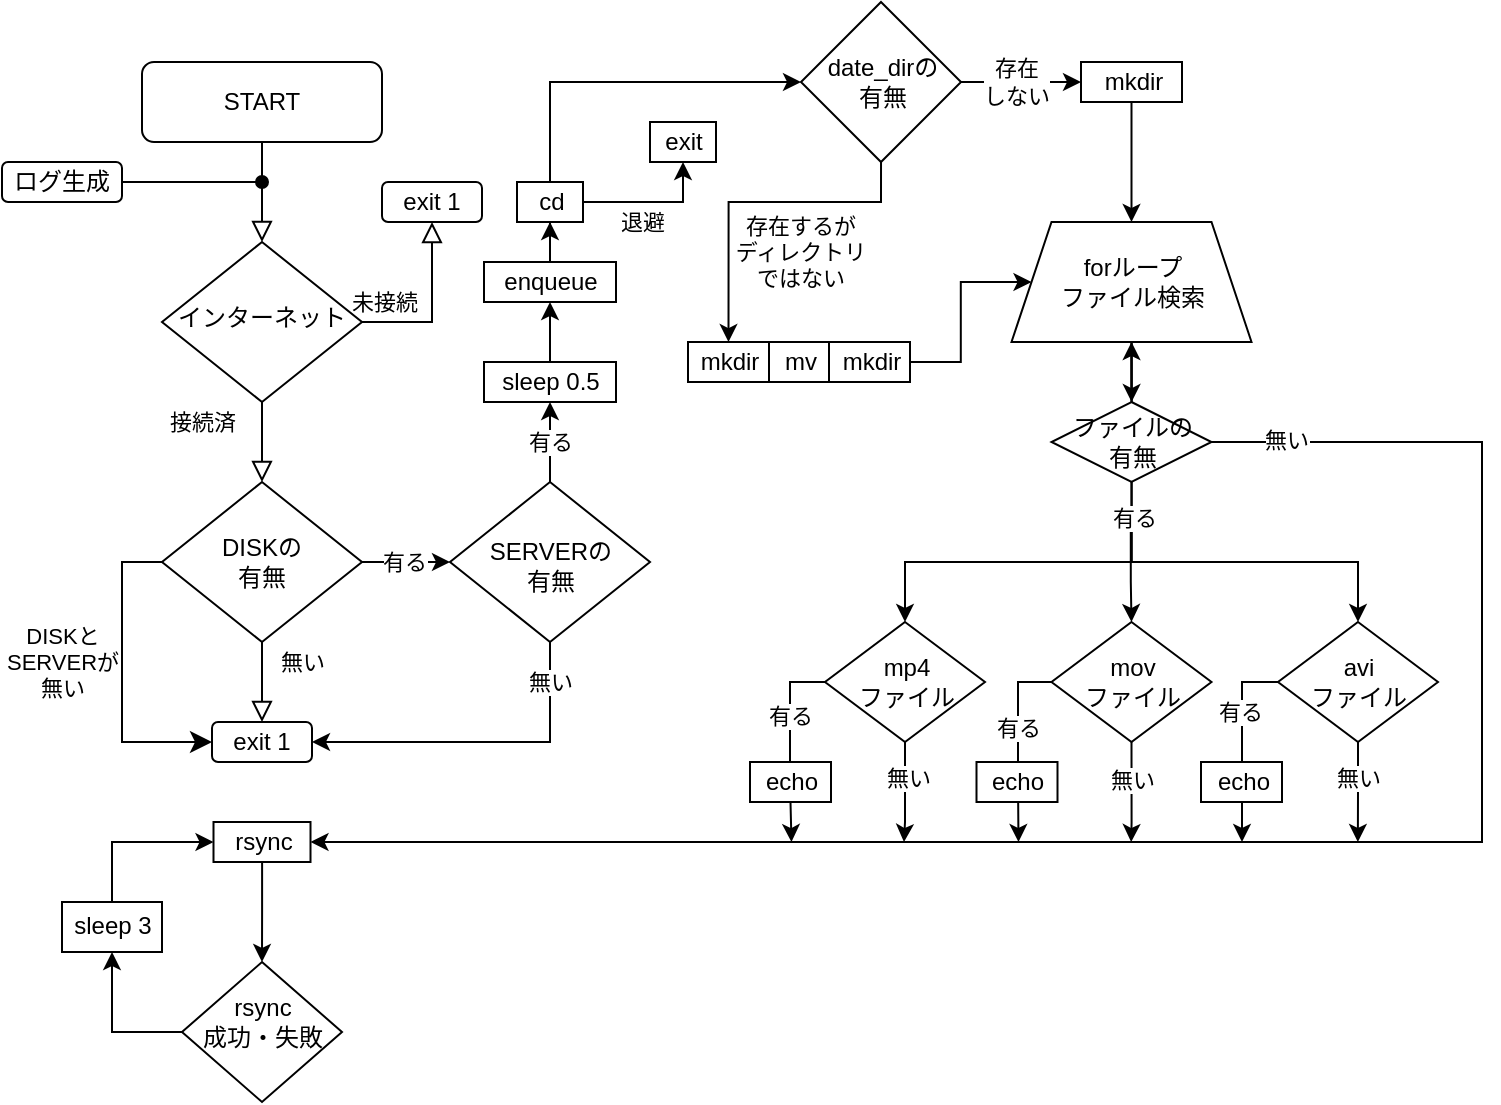 <mxfile version="24.7.8">
  <diagram id="C5RBs43oDa-KdzZeNtuy" name="Page-1">
    <mxGraphModel dx="648" dy="773" grid="1" gridSize="10" guides="1" tooltips="1" connect="1" arrows="1" fold="1" page="1" pageScale="1" pageWidth="827" pageHeight="1169" math="0" shadow="0">
      <root>
        <mxCell id="WIyWlLk6GJQsqaUBKTNV-0" />
        <mxCell id="WIyWlLk6GJQsqaUBKTNV-1" parent="WIyWlLk6GJQsqaUBKTNV-0" />
        <mxCell id="WIyWlLk6GJQsqaUBKTNV-2" value="" style="rounded=0;html=1;jettySize=auto;orthogonalLoop=1;fontSize=11;endArrow=block;endFill=0;endSize=8;strokeWidth=1;shadow=0;labelBackgroundColor=none;edgeStyle=orthogonalEdgeStyle;" parent="WIyWlLk6GJQsqaUBKTNV-1" source="WIyWlLk6GJQsqaUBKTNV-3" target="WIyWlLk6GJQsqaUBKTNV-6" edge="1">
          <mxGeometry relative="1" as="geometry" />
        </mxCell>
        <mxCell id="WIyWlLk6GJQsqaUBKTNV-3" value="START" style="rounded=1;whiteSpace=wrap;html=1;fontSize=12;glass=0;strokeWidth=1;shadow=0;" parent="WIyWlLk6GJQsqaUBKTNV-1" vertex="1">
          <mxGeometry x="110" y="70" width="120" height="40" as="geometry" />
        </mxCell>
        <mxCell id="WIyWlLk6GJQsqaUBKTNV-4" value="接続済" style="rounded=0;html=1;jettySize=auto;orthogonalLoop=1;fontSize=11;endArrow=block;endFill=0;endSize=8;strokeWidth=1;shadow=0;labelBackgroundColor=none;edgeStyle=orthogonalEdgeStyle;" parent="WIyWlLk6GJQsqaUBKTNV-1" source="WIyWlLk6GJQsqaUBKTNV-6" target="WIyWlLk6GJQsqaUBKTNV-10" edge="1">
          <mxGeometry x="-0.5" y="-30" relative="1" as="geometry">
            <mxPoint as="offset" />
          </mxGeometry>
        </mxCell>
        <mxCell id="WIyWlLk6GJQsqaUBKTNV-5" value="未接続" style="edgeStyle=orthogonalEdgeStyle;rounded=0;html=1;jettySize=auto;orthogonalLoop=1;fontSize=11;endArrow=block;endFill=0;endSize=8;strokeWidth=1;shadow=0;labelBackgroundColor=none;exitX=1;exitY=0.5;exitDx=0;exitDy=0;entryX=0.5;entryY=1;entryDx=0;entryDy=0;" parent="WIyWlLk6GJQsqaUBKTNV-1" edge="1">
          <mxGeometry x="-0.755" y="10" relative="1" as="geometry">
            <mxPoint as="offset" />
            <mxPoint x="220" y="200.0" as="sourcePoint" />
            <mxPoint x="255" y="150" as="targetPoint" />
            <Array as="points">
              <mxPoint x="255" y="200" />
            </Array>
          </mxGeometry>
        </mxCell>
        <mxCell id="WIyWlLk6GJQsqaUBKTNV-6" value="インターネット" style="rhombus;whiteSpace=wrap;html=1;shadow=0;fontFamily=Helvetica;fontSize=12;align=center;strokeWidth=1;spacing=6;spacingTop=-4;" parent="WIyWlLk6GJQsqaUBKTNV-1" vertex="1">
          <mxGeometry x="120" y="160" width="100" height="80" as="geometry" />
        </mxCell>
        <mxCell id="WIyWlLk6GJQsqaUBKTNV-7" value="exit 1" style="rounded=1;whiteSpace=wrap;html=1;fontSize=12;glass=0;strokeWidth=1;shadow=0;" parent="WIyWlLk6GJQsqaUBKTNV-1" vertex="1">
          <mxGeometry x="230" y="130" width="50" height="20" as="geometry" />
        </mxCell>
        <mxCell id="WIyWlLk6GJQsqaUBKTNV-8" value="無い" style="rounded=0;html=1;jettySize=auto;orthogonalLoop=1;fontSize=11;endArrow=block;endFill=0;endSize=8;strokeWidth=1;shadow=0;labelBackgroundColor=none;edgeStyle=orthogonalEdgeStyle;" parent="WIyWlLk6GJQsqaUBKTNV-1" source="WIyWlLk6GJQsqaUBKTNV-10" target="WIyWlLk6GJQsqaUBKTNV-11" edge="1">
          <mxGeometry x="-0.5" y="20" relative="1" as="geometry">
            <mxPoint as="offset" />
          </mxGeometry>
        </mxCell>
        <mxCell id="yHdLgCbYJAdLB_9oFA_i-16" value="" style="edgeStyle=orthogonalEdgeStyle;rounded=0;orthogonalLoop=1;jettySize=auto;html=1;" edge="1" parent="WIyWlLk6GJQsqaUBKTNV-1" source="WIyWlLk6GJQsqaUBKTNV-10" target="yHdLgCbYJAdLB_9oFA_i-15">
          <mxGeometry relative="1" as="geometry" />
        </mxCell>
        <mxCell id="yHdLgCbYJAdLB_9oFA_i-30" value="有る" style="edgeLabel;html=1;align=center;verticalAlign=middle;resizable=0;points=[];" vertex="1" connectable="0" parent="yHdLgCbYJAdLB_9oFA_i-16">
          <mxGeometry x="-0.48" relative="1" as="geometry">
            <mxPoint x="9" as="offset" />
          </mxGeometry>
        </mxCell>
        <mxCell id="WIyWlLk6GJQsqaUBKTNV-10" value="DISKの&lt;div&gt;有無&lt;/div&gt;" style="rhombus;whiteSpace=wrap;html=1;shadow=0;fontFamily=Helvetica;fontSize=12;align=center;strokeWidth=1;spacing=6;spacingTop=0;" parent="WIyWlLk6GJQsqaUBKTNV-1" vertex="1">
          <mxGeometry x="120" y="280" width="100" height="80" as="geometry" />
        </mxCell>
        <mxCell id="WIyWlLk6GJQsqaUBKTNV-11" value="exit 1" style="rounded=1;whiteSpace=wrap;html=1;fontSize=12;glass=0;strokeWidth=1;shadow=0;" parent="WIyWlLk6GJQsqaUBKTNV-1" vertex="1">
          <mxGeometry x="145" y="400" width="50" height="20" as="geometry" />
        </mxCell>
        <mxCell id="yHdLgCbYJAdLB_9oFA_i-1" value="" style="edgeStyle=elbowEdgeStyle;elbow=vertical;endArrow=classic;html=1;curved=0;rounded=0;endSize=8;startSize=8;hachureGap=4;fontFamily=Architects Daughter;fontSource=https%3A%2F%2Ffonts.googleapis.com%2Fcss%3Ffamily%3DArchitects%2BDaughter;exitX=0;exitY=0.5;exitDx=0;exitDy=0;entryX=0;entryY=0.5;entryDx=0;entryDy=0;" edge="1" parent="WIyWlLk6GJQsqaUBKTNV-1" source="WIyWlLk6GJQsqaUBKTNV-10" target="WIyWlLk6GJQsqaUBKTNV-11">
          <mxGeometry width="50" height="50" relative="1" as="geometry">
            <mxPoint x="160" y="610" as="sourcePoint" />
            <mxPoint x="210" y="560" as="targetPoint" />
            <Array as="points">
              <mxPoint x="100" y="380" />
            </Array>
          </mxGeometry>
        </mxCell>
        <mxCell id="yHdLgCbYJAdLB_9oFA_i-3" value="DISKと&lt;div&gt;SERVERが&lt;/div&gt;&lt;div&gt;無い&lt;/div&gt;" style="edgeLabel;html=1;align=center;verticalAlign=middle;resizable=0;points=[];" vertex="1" connectable="0" parent="yHdLgCbYJAdLB_9oFA_i-1">
          <mxGeometry x="-0.664" y="1" relative="1" as="geometry">
            <mxPoint x="-31" y="44" as="offset" />
          </mxGeometry>
        </mxCell>
        <mxCell id="yHdLgCbYJAdLB_9oFA_i-12" value="" style="edgeStyle=orthogonalEdgeStyle;rounded=0;orthogonalLoop=1;jettySize=auto;html=1;endArrow=oval;endFill=1;" edge="1" parent="WIyWlLk6GJQsqaUBKTNV-1">
          <mxGeometry relative="1" as="geometry">
            <mxPoint x="100" y="130" as="sourcePoint" />
            <mxPoint x="170" y="130" as="targetPoint" />
          </mxGeometry>
        </mxCell>
        <mxCell id="yHdLgCbYJAdLB_9oFA_i-13" value="ログ生成" style="rounded=1;whiteSpace=wrap;html=1;fontSize=12;glass=0;strokeWidth=1;shadow=0;" vertex="1" parent="WIyWlLk6GJQsqaUBKTNV-1">
          <mxGeometry x="40" y="120" width="60" height="20" as="geometry" />
        </mxCell>
        <mxCell id="yHdLgCbYJAdLB_9oFA_i-20" value="" style="edgeStyle=orthogonalEdgeStyle;rounded=0;orthogonalLoop=1;jettySize=auto;html=1;" edge="1" parent="WIyWlLk6GJQsqaUBKTNV-1" source="yHdLgCbYJAdLB_9oFA_i-15" target="yHdLgCbYJAdLB_9oFA_i-19">
          <mxGeometry relative="1" as="geometry" />
        </mxCell>
        <mxCell id="yHdLgCbYJAdLB_9oFA_i-21" value="有る" style="edgeLabel;html=1;align=center;verticalAlign=middle;resizable=0;points=[];" vertex="1" connectable="0" parent="yHdLgCbYJAdLB_9oFA_i-20">
          <mxGeometry x="-0.221" relative="1" as="geometry">
            <mxPoint y="-5" as="offset" />
          </mxGeometry>
        </mxCell>
        <mxCell id="yHdLgCbYJAdLB_9oFA_i-23" value="無い" style="edgeStyle=orthogonalEdgeStyle;rounded=0;orthogonalLoop=1;jettySize=auto;html=1;entryX=1;entryY=0.5;entryDx=0;entryDy=0;" edge="1" parent="WIyWlLk6GJQsqaUBKTNV-1" source="yHdLgCbYJAdLB_9oFA_i-15" target="WIyWlLk6GJQsqaUBKTNV-11">
          <mxGeometry x="-0.763" relative="1" as="geometry">
            <Array as="points">
              <mxPoint x="314" y="410" />
            </Array>
            <mxPoint as="offset" />
          </mxGeometry>
        </mxCell>
        <mxCell id="yHdLgCbYJAdLB_9oFA_i-15" value="SERVERの&lt;div&gt;有無&lt;/div&gt;" style="rhombus;whiteSpace=wrap;html=1;shadow=0;fontFamily=Helvetica;fontSize=12;align=center;strokeWidth=1;spacing=6;spacingTop=3;verticalAlign=middle;horizontal=1;spacingLeft=1;" vertex="1" parent="WIyWlLk6GJQsqaUBKTNV-1">
          <mxGeometry x="264" y="280" width="100" height="80" as="geometry" />
        </mxCell>
        <mxCell id="yHdLgCbYJAdLB_9oFA_i-27" value="" style="edgeStyle=orthogonalEdgeStyle;rounded=0;orthogonalLoop=1;jettySize=auto;html=1;" edge="1" parent="WIyWlLk6GJQsqaUBKTNV-1" source="yHdLgCbYJAdLB_9oFA_i-19" target="yHdLgCbYJAdLB_9oFA_i-26">
          <mxGeometry relative="1" as="geometry" />
        </mxCell>
        <mxCell id="yHdLgCbYJAdLB_9oFA_i-19" value="sleep 0.5" style="whiteSpace=wrap;html=1;shadow=0;strokeWidth=1;spacing=6;spacingTop=-1;spacingLeft=1;verticalAlign=middle;" vertex="1" parent="WIyWlLk6GJQsqaUBKTNV-1">
          <mxGeometry x="281" y="220" width="66" height="20" as="geometry" />
        </mxCell>
        <mxCell id="yHdLgCbYJAdLB_9oFA_i-29" value="" style="edgeStyle=orthogonalEdgeStyle;rounded=0;orthogonalLoop=1;jettySize=auto;html=1;" edge="1" parent="WIyWlLk6GJQsqaUBKTNV-1" source="yHdLgCbYJAdLB_9oFA_i-26" target="yHdLgCbYJAdLB_9oFA_i-28">
          <mxGeometry relative="1" as="geometry" />
        </mxCell>
        <mxCell id="yHdLgCbYJAdLB_9oFA_i-26" value="enqueue" style="whiteSpace=wrap;html=1;shadow=0;strokeWidth=1;spacing=6;spacingTop=-1;spacingLeft=1;verticalAlign=middle;" vertex="1" parent="WIyWlLk6GJQsqaUBKTNV-1">
          <mxGeometry x="281" y="170" width="66" height="20" as="geometry" />
        </mxCell>
        <mxCell id="yHdLgCbYJAdLB_9oFA_i-32" value="" style="edgeStyle=orthogonalEdgeStyle;rounded=0;orthogonalLoop=1;jettySize=auto;html=1;exitX=0.5;exitY=0;exitDx=0;exitDy=0;entryX=0;entryY=0.5;entryDx=0;entryDy=0;" edge="1" parent="WIyWlLk6GJQsqaUBKTNV-1" source="yHdLgCbYJAdLB_9oFA_i-28" target="yHdLgCbYJAdLB_9oFA_i-34">
          <mxGeometry relative="1" as="geometry">
            <Array as="points">
              <mxPoint x="314" y="80" />
            </Array>
          </mxGeometry>
        </mxCell>
        <mxCell id="yHdLgCbYJAdLB_9oFA_i-33" value="退避" style="edgeLabel;html=1;align=center;verticalAlign=middle;resizable=0;points=[];" vertex="1" connectable="0" parent="yHdLgCbYJAdLB_9oFA_i-32">
          <mxGeometry x="-0.546" relative="1" as="geometry">
            <mxPoint x="46" y="60" as="offset" />
          </mxGeometry>
        </mxCell>
        <mxCell id="yHdLgCbYJAdLB_9oFA_i-28" value="cd" style="whiteSpace=wrap;html=1;shadow=0;strokeWidth=1;spacing=6;spacingTop=-1;spacingLeft=1;verticalAlign=middle;" vertex="1" parent="WIyWlLk6GJQsqaUBKTNV-1">
          <mxGeometry x="297.5" y="130" width="33" height="20" as="geometry" />
        </mxCell>
        <mxCell id="yHdLgCbYJAdLB_9oFA_i-31" value="exit" style="whiteSpace=wrap;html=1;shadow=0;strokeWidth=1;spacing=6;spacingTop=-1;spacingLeft=1;verticalAlign=middle;" vertex="1" parent="WIyWlLk6GJQsqaUBKTNV-1">
          <mxGeometry x="364" y="100" width="33" height="20" as="geometry" />
        </mxCell>
        <mxCell id="yHdLgCbYJAdLB_9oFA_i-37" value="" style="edgeStyle=orthogonalEdgeStyle;rounded=0;orthogonalLoop=1;jettySize=auto;html=1;" edge="1" parent="WIyWlLk6GJQsqaUBKTNV-1" source="yHdLgCbYJAdLB_9oFA_i-34" target="yHdLgCbYJAdLB_9oFA_i-36">
          <mxGeometry relative="1" as="geometry" />
        </mxCell>
        <mxCell id="yHdLgCbYJAdLB_9oFA_i-38" value="存在&lt;div&gt;しない&lt;/div&gt;" style="edgeLabel;html=1;align=center;verticalAlign=middle;resizable=0;points=[];" vertex="1" connectable="0" parent="yHdLgCbYJAdLB_9oFA_i-37">
          <mxGeometry x="-0.507" y="-1" relative="1" as="geometry">
            <mxPoint x="12" y="-1" as="offset" />
          </mxGeometry>
        </mxCell>
        <mxCell id="yHdLgCbYJAdLB_9oFA_i-40" value="" style="edgeStyle=orthogonalEdgeStyle;rounded=0;orthogonalLoop=1;jettySize=auto;html=1;entryX=0.5;entryY=0;entryDx=0;entryDy=0;" edge="1" parent="WIyWlLk6GJQsqaUBKTNV-1">
          <mxGeometry relative="1" as="geometry">
            <mxPoint x="479.517" y="120.003" as="sourcePoint" />
            <mxPoint x="403.25" y="210.02" as="targetPoint" />
            <Array as="points">
              <mxPoint x="480" y="140.02" />
              <mxPoint x="403" y="140.02" />
            </Array>
          </mxGeometry>
        </mxCell>
        <mxCell id="yHdLgCbYJAdLB_9oFA_i-43" value="存在するが&lt;div&gt;ディレクトリ&lt;/div&gt;&lt;div&gt;ではない&lt;/div&gt;" style="edgeLabel;html=1;align=center;verticalAlign=middle;resizable=0;points=[];" vertex="1" connectable="0" parent="yHdLgCbYJAdLB_9oFA_i-40">
          <mxGeometry x="-0.08" y="-1" relative="1" as="geometry">
            <mxPoint x="16" y="26" as="offset" />
          </mxGeometry>
        </mxCell>
        <mxCell id="yHdLgCbYJAdLB_9oFA_i-34" value="date_dirの&lt;div&gt;有無&lt;/div&gt;" style="rhombus;whiteSpace=wrap;html=1;shadow=0;strokeWidth=1;spacing=6;spacingTop=-1;spacingLeft=1;" vertex="1" parent="WIyWlLk6GJQsqaUBKTNV-1">
          <mxGeometry x="439.5" y="40" width="80" height="80" as="geometry" />
        </mxCell>
        <mxCell id="yHdLgCbYJAdLB_9oFA_i-45" value="" style="edgeStyle=orthogonalEdgeStyle;rounded=0;orthogonalLoop=1;jettySize=auto;html=1;" edge="1" parent="WIyWlLk6GJQsqaUBKTNV-1" source="yHdLgCbYJAdLB_9oFA_i-36" target="yHdLgCbYJAdLB_9oFA_i-44">
          <mxGeometry relative="1" as="geometry">
            <Array as="points">
              <mxPoint x="605" y="120" />
              <mxPoint x="605" y="120" />
            </Array>
          </mxGeometry>
        </mxCell>
        <mxCell id="yHdLgCbYJAdLB_9oFA_i-36" value="mkdir" style="whiteSpace=wrap;html=1;shadow=0;strokeWidth=1;spacing=6;spacingTop=-1;spacingLeft=1;" vertex="1" parent="WIyWlLk6GJQsqaUBKTNV-1">
          <mxGeometry x="579.5" y="70" width="50.5" height="20" as="geometry" />
        </mxCell>
        <mxCell id="yHdLgCbYJAdLB_9oFA_i-39" value="mkdir" style="whiteSpace=wrap;html=1;shadow=0;strokeWidth=1;spacing=6;spacingTop=-1;spacingLeft=1;" vertex="1" parent="WIyWlLk6GJQsqaUBKTNV-1">
          <mxGeometry x="383" y="210" width="40.5" height="20" as="geometry" />
        </mxCell>
        <mxCell id="yHdLgCbYJAdLB_9oFA_i-41" value="mv" style="whiteSpace=wrap;html=1;shadow=0;strokeWidth=1;spacing=6;spacingTop=-1;spacingLeft=1;align=center;" vertex="1" parent="WIyWlLk6GJQsqaUBKTNV-1">
          <mxGeometry x="423.5" y="210" width="30" height="20" as="geometry" />
        </mxCell>
        <mxCell id="yHdLgCbYJAdLB_9oFA_i-46" value="" style="edgeStyle=orthogonalEdgeStyle;rounded=0;orthogonalLoop=1;jettySize=auto;html=1;" edge="1" parent="WIyWlLk6GJQsqaUBKTNV-1" source="yHdLgCbYJAdLB_9oFA_i-42" target="yHdLgCbYJAdLB_9oFA_i-44">
          <mxGeometry relative="1" as="geometry" />
        </mxCell>
        <mxCell id="yHdLgCbYJAdLB_9oFA_i-42" value="mkdir" style="whiteSpace=wrap;html=1;shadow=0;strokeWidth=1;spacing=6;spacingTop=-1;spacingLeft=1;" vertex="1" parent="WIyWlLk6GJQsqaUBKTNV-1">
          <mxGeometry x="453.5" y="210" width="40.5" height="20" as="geometry" />
        </mxCell>
        <mxCell id="yHdLgCbYJAdLB_9oFA_i-54" value="" style="edgeStyle=orthogonalEdgeStyle;rounded=0;orthogonalLoop=1;jettySize=auto;html=1;entryX=0.5;entryY=0;entryDx=0;entryDy=0;" edge="1" parent="WIyWlLk6GJQsqaUBKTNV-1" source="yHdLgCbYJAdLB_9oFA_i-44" target="yHdLgCbYJAdLB_9oFA_i-56">
          <mxGeometry relative="1" as="geometry">
            <mxPoint x="629.12" y="285.04" as="targetPoint" />
            <Array as="points">
              <mxPoint x="605" y="320" />
              <mxPoint x="718" y="320" />
            </Array>
          </mxGeometry>
        </mxCell>
        <mxCell id="yHdLgCbYJAdLB_9oFA_i-81" value="&lt;div&gt;&lt;br&gt;&lt;/div&gt;" style="edgeLabel;html=1;align=center;verticalAlign=middle;resizable=0;points=[];" vertex="1" connectable="0" parent="yHdLgCbYJAdLB_9oFA_i-54">
          <mxGeometry x="-0.734" y="1" relative="1" as="geometry">
            <mxPoint x="2" y="-14" as="offset" />
          </mxGeometry>
        </mxCell>
        <mxCell id="yHdLgCbYJAdLB_9oFA_i-71" value="" style="edgeStyle=orthogonalEdgeStyle;rounded=0;orthogonalLoop=1;jettySize=auto;html=1;exitX=1;exitY=0.5;exitDx=0;exitDy=0;entryX=1;entryY=0.5;entryDx=0;entryDy=0;" edge="1" parent="WIyWlLk6GJQsqaUBKTNV-1" source="yHdLgCbYJAdLB_9oFA_i-90" target="yHdLgCbYJAdLB_9oFA_i-70">
          <mxGeometry relative="1" as="geometry">
            <Array as="points">
              <mxPoint x="780" y="260" />
              <mxPoint x="780" y="460" />
            </Array>
          </mxGeometry>
        </mxCell>
        <mxCell id="yHdLgCbYJAdLB_9oFA_i-93" value="無い" style="edgeLabel;html=1;align=center;verticalAlign=middle;resizable=0;points=[];" vertex="1" connectable="0" parent="yHdLgCbYJAdLB_9oFA_i-71">
          <mxGeometry x="-0.92" y="1" relative="1" as="geometry">
            <mxPoint as="offset" />
          </mxGeometry>
        </mxCell>
        <mxCell id="yHdLgCbYJAdLB_9oFA_i-44" value="forループ&lt;div&gt;ファイル検索&lt;/div&gt;" style="shape=trapezoid;perimeter=trapezoidPerimeter;whiteSpace=wrap;html=1;fixedSize=1;shadow=0;strokeWidth=1;spacing=6;spacingTop=-1;spacingLeft=1;" vertex="1" parent="WIyWlLk6GJQsqaUBKTNV-1">
          <mxGeometry x="544.75" y="150" width="120" height="60" as="geometry" />
        </mxCell>
        <mxCell id="yHdLgCbYJAdLB_9oFA_i-47" value="mp4&lt;div&gt;ファイル&lt;/div&gt;" style="rhombus;whiteSpace=wrap;html=1;shadow=0;strokeWidth=1;spacing=6;spacingTop=-1;spacingLeft=1;" vertex="1" parent="WIyWlLk6GJQsqaUBKTNV-1">
          <mxGeometry x="451.5" y="350" width="80" height="60" as="geometry" />
        </mxCell>
        <mxCell id="yHdLgCbYJAdLB_9oFA_i-49" value="mov&lt;div&gt;ファイル&lt;/div&gt;" style="rhombus;whiteSpace=wrap;html=1;shadow=0;strokeWidth=1;spacing=6;spacingTop=-1;spacingLeft=1;" vertex="1" parent="WIyWlLk6GJQsqaUBKTNV-1">
          <mxGeometry x="564.75" y="350" width="80" height="60" as="geometry" />
        </mxCell>
        <mxCell id="yHdLgCbYJAdLB_9oFA_i-56" value="avi&lt;div&gt;ファイル&lt;/div&gt;" style="rhombus;whiteSpace=wrap;html=1;shadow=0;strokeWidth=1;spacing=6;spacingTop=-1;spacingLeft=1;" vertex="1" parent="WIyWlLk6GJQsqaUBKTNV-1">
          <mxGeometry x="678" y="350" width="80" height="60" as="geometry" />
        </mxCell>
        <mxCell id="yHdLgCbYJAdLB_9oFA_i-77" value="" style="edgeStyle=orthogonalEdgeStyle;rounded=0;orthogonalLoop=1;jettySize=auto;html=1;" edge="1" parent="WIyWlLk6GJQsqaUBKTNV-1" source="yHdLgCbYJAdLB_9oFA_i-70" target="yHdLgCbYJAdLB_9oFA_i-76">
          <mxGeometry relative="1" as="geometry" />
        </mxCell>
        <mxCell id="yHdLgCbYJAdLB_9oFA_i-70" value="rsync" style="whiteSpace=wrap;html=1;shadow=0;strokeWidth=1;spacing=6;spacingTop=-1;spacingLeft=1;" vertex="1" parent="WIyWlLk6GJQsqaUBKTNV-1">
          <mxGeometry x="145.75" y="450" width="48.5" height="20" as="geometry" />
        </mxCell>
        <mxCell id="yHdLgCbYJAdLB_9oFA_i-79" value="" style="edgeStyle=orthogonalEdgeStyle;rounded=0;orthogonalLoop=1;jettySize=auto;html=1;" edge="1" parent="WIyWlLk6GJQsqaUBKTNV-1" source="yHdLgCbYJAdLB_9oFA_i-76" target="yHdLgCbYJAdLB_9oFA_i-78">
          <mxGeometry relative="1" as="geometry" />
        </mxCell>
        <mxCell id="yHdLgCbYJAdLB_9oFA_i-76" value="rsync&lt;div&gt;成功・失敗&lt;/div&gt;" style="rhombus;whiteSpace=wrap;html=1;shadow=0;strokeWidth=1;spacing=6;spacingTop=-10;spacingLeft=1;" vertex="1" parent="WIyWlLk6GJQsqaUBKTNV-1">
          <mxGeometry x="130" y="520" width="80" height="70" as="geometry" />
        </mxCell>
        <mxCell id="yHdLgCbYJAdLB_9oFA_i-78" value="sleep 3" style="whiteSpace=wrap;html=1;shadow=0;strokeWidth=1;spacing=6;spacingTop=-1;spacingLeft=1;" vertex="1" parent="WIyWlLk6GJQsqaUBKTNV-1">
          <mxGeometry x="70" y="490" width="50" height="25" as="geometry" />
        </mxCell>
        <mxCell id="yHdLgCbYJAdLB_9oFA_i-80" value="" style="edgeStyle=orthogonalEdgeStyle;rounded=0;orthogonalLoop=1;jettySize=auto;html=1;entryX=0;entryY=0.5;entryDx=0;entryDy=0;" edge="1" parent="WIyWlLk6GJQsqaUBKTNV-1" target="yHdLgCbYJAdLB_9oFA_i-70">
          <mxGeometry relative="1" as="geometry">
            <mxPoint x="95" y="490" as="sourcePoint" />
            <mxPoint x="105" y="525" as="targetPoint" />
            <Array as="points">
              <mxPoint x="95" y="460" />
            </Array>
          </mxGeometry>
        </mxCell>
        <mxCell id="yHdLgCbYJAdLB_9oFA_i-84" value="" style="edgeStyle=orthogonalEdgeStyle;rounded=0;orthogonalLoop=1;jettySize=auto;html=1;entryX=0.5;entryY=0;entryDx=0;entryDy=0;exitX=0.5;exitY=1;exitDx=0;exitDy=0;" edge="1" parent="WIyWlLk6GJQsqaUBKTNV-1" source="yHdLgCbYJAdLB_9oFA_i-44" target="yHdLgCbYJAdLB_9oFA_i-47">
          <mxGeometry relative="1" as="geometry">
            <mxPoint x="615" y="220" as="sourcePoint" />
            <mxPoint x="728" y="290" as="targetPoint" />
            <Array as="points">
              <mxPoint x="605" y="320" />
              <mxPoint x="492" y="320" />
            </Array>
          </mxGeometry>
        </mxCell>
        <mxCell id="yHdLgCbYJAdLB_9oFA_i-91" value="" style="edgeStyle=orthogonalEdgeStyle;rounded=0;orthogonalLoop=1;jettySize=auto;html=1;exitX=0.5;exitY=1;exitDx=0;exitDy=0;startArrow=classic;startFill=1;" edge="1" parent="WIyWlLk6GJQsqaUBKTNV-1" source="yHdLgCbYJAdLB_9oFA_i-44" target="yHdLgCbYJAdLB_9oFA_i-90">
          <mxGeometry relative="1" as="geometry">
            <mxPoint x="605" y="210" as="sourcePoint" />
            <mxPoint x="604.39" y="330" as="targetPoint" />
          </mxGeometry>
        </mxCell>
        <mxCell id="yHdLgCbYJAdLB_9oFA_i-90" value="ファイルの&lt;div&gt;有無&lt;/div&gt;" style="rhombus;whiteSpace=wrap;html=1;shadow=0;strokeWidth=1;spacing=6;spacingTop=-1;spacingLeft=1;" vertex="1" parent="WIyWlLk6GJQsqaUBKTNV-1">
          <mxGeometry x="564.75" y="240" width="80" height="40" as="geometry" />
        </mxCell>
        <mxCell id="yHdLgCbYJAdLB_9oFA_i-92" value="" style="edgeStyle=orthogonalEdgeStyle;rounded=0;orthogonalLoop=1;jettySize=auto;html=1;entryX=0.5;entryY=0;entryDx=0;entryDy=0;" edge="1" parent="WIyWlLk6GJQsqaUBKTNV-1" target="yHdLgCbYJAdLB_9oFA_i-49">
          <mxGeometry relative="1" as="geometry">
            <mxPoint x="604.39" y="300" as="sourcePoint" />
            <mxPoint x="604.39" y="360" as="targetPoint" />
            <Array as="points">
              <mxPoint x="604" y="330" />
              <mxPoint x="605" y="330" />
            </Array>
          </mxGeometry>
        </mxCell>
        <mxCell id="yHdLgCbYJAdLB_9oFA_i-94" value="有る" style="edgeLabel;html=1;align=center;verticalAlign=middle;resizable=0;points=[];" vertex="1" connectable="0" parent="yHdLgCbYJAdLB_9oFA_i-92">
          <mxGeometry x="-0.7" y="1" relative="1" as="geometry">
            <mxPoint y="-10" as="offset" />
          </mxGeometry>
        </mxCell>
        <mxCell id="yHdLgCbYJAdLB_9oFA_i-95" value="" style="edgeStyle=orthogonalEdgeStyle;rounded=0;orthogonalLoop=1;jettySize=auto;html=1;exitX=0.5;exitY=1;exitDx=0;exitDy=0;" edge="1" parent="WIyWlLk6GJQsqaUBKTNV-1" source="yHdLgCbYJAdLB_9oFA_i-47">
          <mxGeometry relative="1" as="geometry">
            <mxPoint x="491" y="420" as="sourcePoint" />
            <mxPoint x="491" y="460" as="targetPoint" />
            <Array as="points">
              <mxPoint x="491" y="450" />
              <mxPoint x="491" y="450" />
            </Array>
          </mxGeometry>
        </mxCell>
        <mxCell id="yHdLgCbYJAdLB_9oFA_i-107" value="無い" style="edgeLabel;html=1;align=center;verticalAlign=middle;resizable=0;points=[];" vertex="1" connectable="0" parent="yHdLgCbYJAdLB_9oFA_i-95">
          <mxGeometry x="-0.295" y="1" relative="1" as="geometry">
            <mxPoint as="offset" />
          </mxGeometry>
        </mxCell>
        <mxCell id="yHdLgCbYJAdLB_9oFA_i-97" value="" style="edgeStyle=orthogonalEdgeStyle;rounded=0;orthogonalLoop=1;jettySize=auto;html=1;exitX=0.5;exitY=1;exitDx=0;exitDy=0;" edge="1" parent="WIyWlLk6GJQsqaUBKTNV-1" source="yHdLgCbYJAdLB_9oFA_i-49">
          <mxGeometry relative="1" as="geometry">
            <mxPoint x="604.91" y="420" as="sourcePoint" />
            <mxPoint x="604.59" y="460" as="targetPoint" />
            <Array as="points">
              <mxPoint x="605" y="450" />
            </Array>
          </mxGeometry>
        </mxCell>
        <mxCell id="yHdLgCbYJAdLB_9oFA_i-104" value="無い" style="edgeLabel;html=1;align=center;verticalAlign=middle;resizable=0;points=[];" vertex="1" connectable="0" parent="yHdLgCbYJAdLB_9oFA_i-97">
          <mxGeometry x="-0.234" relative="1" as="geometry">
            <mxPoint as="offset" />
          </mxGeometry>
        </mxCell>
        <mxCell id="yHdLgCbYJAdLB_9oFA_i-98" value="" style="edgeStyle=orthogonalEdgeStyle;rounded=0;orthogonalLoop=1;jettySize=auto;html=1;exitX=0.5;exitY=1;exitDx=0;exitDy=0;" edge="1" parent="WIyWlLk6GJQsqaUBKTNV-1" source="yHdLgCbYJAdLB_9oFA_i-56">
          <mxGeometry relative="1" as="geometry">
            <mxPoint x="720" y="420" as="sourcePoint" />
            <mxPoint x="717.93" y="460" as="targetPoint" />
            <Array as="points" />
          </mxGeometry>
        </mxCell>
        <mxCell id="yHdLgCbYJAdLB_9oFA_i-103" value="無い" style="edgeLabel;html=1;align=center;verticalAlign=middle;resizable=0;points=[];" vertex="1" connectable="0" parent="yHdLgCbYJAdLB_9oFA_i-98">
          <mxGeometry x="-0.315" relative="1" as="geometry">
            <mxPoint as="offset" />
          </mxGeometry>
        </mxCell>
        <mxCell id="yHdLgCbYJAdLB_9oFA_i-99" value="" style="edgeStyle=orthogonalEdgeStyle;rounded=0;orthogonalLoop=1;jettySize=auto;html=1;entryX=0.5;entryY=0;entryDx=0;entryDy=0;exitX=0;exitY=0.5;exitDx=0;exitDy=0;" edge="1" parent="WIyWlLk6GJQsqaUBKTNV-1" source="yHdLgCbYJAdLB_9oFA_i-49">
          <mxGeometry relative="1" as="geometry">
            <mxPoint x="661.25" y="320" as="sourcePoint" />
            <mxPoint x="548.25" y="460" as="targetPoint" />
            <Array as="points">
              <mxPoint x="548" y="380" />
              <mxPoint x="548" y="430" />
              <mxPoint x="548" y="430" />
            </Array>
          </mxGeometry>
        </mxCell>
        <mxCell id="yHdLgCbYJAdLB_9oFA_i-105" value="有る" style="edgeLabel;html=1;align=center;verticalAlign=middle;resizable=0;points=[];" vertex="1" connectable="0" parent="yHdLgCbYJAdLB_9oFA_i-99">
          <mxGeometry x="-0.189" relative="1" as="geometry">
            <mxPoint as="offset" />
          </mxGeometry>
        </mxCell>
        <mxCell id="yHdLgCbYJAdLB_9oFA_i-100" value="" style="edgeStyle=orthogonalEdgeStyle;rounded=0;orthogonalLoop=1;jettySize=auto;html=1;exitX=0;exitY=0.5;exitDx=0;exitDy=0;" edge="1" parent="WIyWlLk6GJQsqaUBKTNV-1" source="yHdLgCbYJAdLB_9oFA_i-56">
          <mxGeometry relative="1" as="geometry">
            <mxPoint x="575" y="390" as="sourcePoint" />
            <mxPoint x="660" y="460" as="targetPoint" />
            <Array as="points">
              <mxPoint x="660" y="380" />
            </Array>
          </mxGeometry>
        </mxCell>
        <mxCell id="yHdLgCbYJAdLB_9oFA_i-102" value="有る" style="edgeLabel;html=1;align=center;verticalAlign=middle;resizable=0;points=[];" vertex="1" connectable="0" parent="yHdLgCbYJAdLB_9oFA_i-100">
          <mxGeometry x="-0.334" y="-1" relative="1" as="geometry">
            <mxPoint as="offset" />
          </mxGeometry>
        </mxCell>
        <mxCell id="yHdLgCbYJAdLB_9oFA_i-101" value="" style="edgeStyle=orthogonalEdgeStyle;rounded=0;orthogonalLoop=1;jettySize=auto;html=1;entryX=0.5;entryY=0;entryDx=0;entryDy=0;exitX=0;exitY=0.5;exitDx=0;exitDy=0;" edge="1" parent="WIyWlLk6GJQsqaUBKTNV-1" source="yHdLgCbYJAdLB_9oFA_i-47">
          <mxGeometry relative="1" as="geometry">
            <mxPoint x="451.49" y="380.01" as="sourcePoint" />
            <mxPoint x="434.74" y="460.01" as="targetPoint" />
            <Array as="points">
              <mxPoint x="434" y="380" />
              <mxPoint x="434" y="430" />
            </Array>
          </mxGeometry>
        </mxCell>
        <mxCell id="yHdLgCbYJAdLB_9oFA_i-106" value="有る" style="edgeLabel;html=1;align=center;verticalAlign=middle;resizable=0;points=[];" vertex="1" connectable="0" parent="yHdLgCbYJAdLB_9oFA_i-101">
          <mxGeometry x="-0.301" relative="1" as="geometry">
            <mxPoint as="offset" />
          </mxGeometry>
        </mxCell>
        <mxCell id="yHdLgCbYJAdLB_9oFA_i-108" value="echo" style="whiteSpace=wrap;html=1;shadow=0;strokeWidth=1;spacing=6;spacingTop=-1;spacingLeft=1;" vertex="1" parent="WIyWlLk6GJQsqaUBKTNV-1">
          <mxGeometry x="527.25" y="420" width="40.5" height="20" as="geometry" />
        </mxCell>
        <mxCell id="yHdLgCbYJAdLB_9oFA_i-111" value="echo" style="whiteSpace=wrap;html=1;shadow=0;strokeWidth=1;spacing=6;spacingTop=-1;spacingLeft=1;" vertex="1" parent="WIyWlLk6GJQsqaUBKTNV-1">
          <mxGeometry x="639.5" y="420" width="40.5" height="20" as="geometry" />
        </mxCell>
        <mxCell id="yHdLgCbYJAdLB_9oFA_i-112" value="echo" style="whiteSpace=wrap;html=1;shadow=0;strokeWidth=1;spacing=6;spacingTop=-1;spacingLeft=1;" vertex="1" parent="WIyWlLk6GJQsqaUBKTNV-1">
          <mxGeometry x="414" y="420" width="40.5" height="20" as="geometry" />
        </mxCell>
        <mxCell id="yHdLgCbYJAdLB_9oFA_i-115" value="" style="edgeStyle=orthogonalEdgeStyle;rounded=0;orthogonalLoop=1;jettySize=auto;html=1;entryX=0.5;entryY=1;entryDx=0;entryDy=0;exitX=1;exitY=0.5;exitDx=0;exitDy=0;" edge="1" parent="WIyWlLk6GJQsqaUBKTNV-1" source="yHdLgCbYJAdLB_9oFA_i-28" target="yHdLgCbYJAdLB_9oFA_i-31">
          <mxGeometry relative="1" as="geometry">
            <mxPoint x="324" y="180" as="sourcePoint" />
            <mxPoint x="324" y="160" as="targetPoint" />
          </mxGeometry>
        </mxCell>
      </root>
    </mxGraphModel>
  </diagram>
</mxfile>
